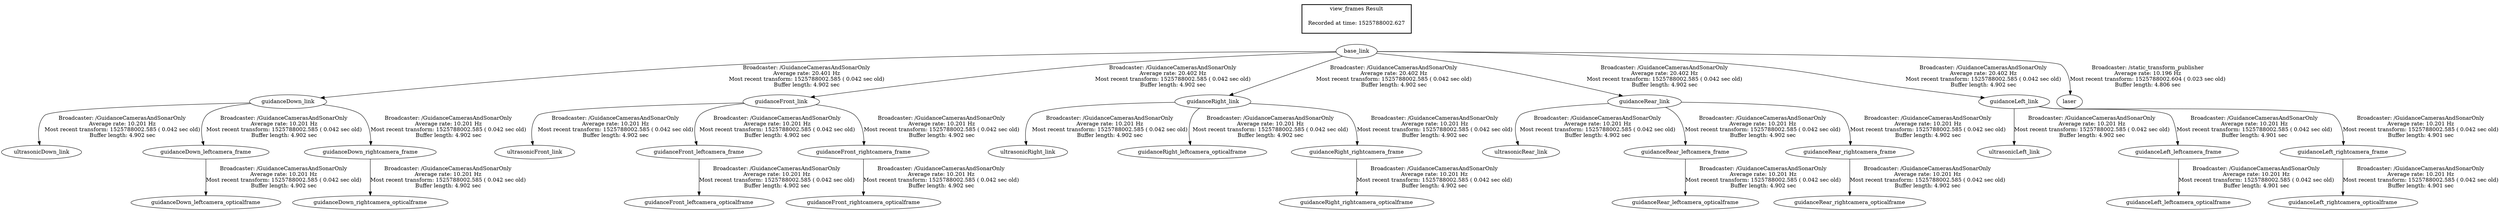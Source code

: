 digraph G {
"base_link" -> "guidanceDown_link"[label="Broadcaster: /GuidanceCamerasAndSonarOnly\nAverage rate: 20.401 Hz\nMost recent transform: 1525788002.585 ( 0.042 sec old)\nBuffer length: 4.902 sec\n"];
"guidanceDown_link" -> "ultrasonicDown_link"[label="Broadcaster: /GuidanceCamerasAndSonarOnly\nAverage rate: 10.201 Hz\nMost recent transform: 1525788002.585 ( 0.042 sec old)\nBuffer length: 4.902 sec\n"];
"guidanceDown_link" -> "guidanceDown_leftcamera_frame"[label="Broadcaster: /GuidanceCamerasAndSonarOnly\nAverage rate: 10.201 Hz\nMost recent transform: 1525788002.585 ( 0.042 sec old)\nBuffer length: 4.902 sec\n"];
"guidanceDown_leftcamera_frame" -> "guidanceDown_leftcamera_opticalframe"[label="Broadcaster: /GuidanceCamerasAndSonarOnly\nAverage rate: 10.201 Hz\nMost recent transform: 1525788002.585 ( 0.042 sec old)\nBuffer length: 4.902 sec\n"];
"guidanceDown_link" -> "guidanceDown_rightcamera_frame"[label="Broadcaster: /GuidanceCamerasAndSonarOnly\nAverage rate: 10.201 Hz\nMost recent transform: 1525788002.585 ( 0.042 sec old)\nBuffer length: 4.902 sec\n"];
"guidanceDown_rightcamera_frame" -> "guidanceDown_rightcamera_opticalframe"[label="Broadcaster: /GuidanceCamerasAndSonarOnly\nAverage rate: 10.201 Hz\nMost recent transform: 1525788002.585 ( 0.042 sec old)\nBuffer length: 4.902 sec\n"];
"base_link" -> "guidanceFront_link"[label="Broadcaster: /GuidanceCamerasAndSonarOnly\nAverage rate: 20.402 Hz\nMost recent transform: 1525788002.585 ( 0.042 sec old)\nBuffer length: 4.902 sec\n"];
"guidanceFront_link" -> "ultrasonicFront_link"[label="Broadcaster: /GuidanceCamerasAndSonarOnly\nAverage rate: 10.201 Hz\nMost recent transform: 1525788002.585 ( 0.042 sec old)\nBuffer length: 4.902 sec\n"];
"guidanceFront_link" -> "guidanceFront_leftcamera_frame"[label="Broadcaster: /GuidanceCamerasAndSonarOnly\nAverage rate: 10.201 Hz\nMost recent transform: 1525788002.585 ( 0.042 sec old)\nBuffer length: 4.902 sec\n"];
"guidanceFront_leftcamera_frame" -> "guidanceFront_leftcamera_opticalframe"[label="Broadcaster: /GuidanceCamerasAndSonarOnly\nAverage rate: 10.201 Hz\nMost recent transform: 1525788002.585 ( 0.042 sec old)\nBuffer length: 4.902 sec\n"];
"guidanceFront_link" -> "guidanceFront_rightcamera_frame"[label="Broadcaster: /GuidanceCamerasAndSonarOnly\nAverage rate: 10.201 Hz\nMost recent transform: 1525788002.585 ( 0.042 sec old)\nBuffer length: 4.902 sec\n"];
"guidanceFront_rightcamera_frame" -> "guidanceFront_rightcamera_opticalframe"[label="Broadcaster: /GuidanceCamerasAndSonarOnly\nAverage rate: 10.201 Hz\nMost recent transform: 1525788002.585 ( 0.042 sec old)\nBuffer length: 4.902 sec\n"];
"base_link" -> "guidanceRight_link"[label="Broadcaster: /GuidanceCamerasAndSonarOnly\nAverage rate: 20.402 Hz\nMost recent transform: 1525788002.585 ( 0.042 sec old)\nBuffer length: 4.902 sec\n"];
"guidanceRight_link" -> "ultrasonicRight_link"[label="Broadcaster: /GuidanceCamerasAndSonarOnly\nAverage rate: 10.201 Hz\nMost recent transform: 1525788002.585 ( 0.042 sec old)\nBuffer length: 4.902 sec\n"];
"guidanceRight_link" -> "guidanceRight_leftcamera_opticalframe"[label="Broadcaster: /GuidanceCamerasAndSonarOnly\nAverage rate: 10.201 Hz\nMost recent transform: 1525788002.585 ( 0.042 sec old)\nBuffer length: 4.902 sec\n"];
"guidanceRight_link" -> "guidanceRight_rightcamera_frame"[label="Broadcaster: /GuidanceCamerasAndSonarOnly\nAverage rate: 10.201 Hz\nMost recent transform: 1525788002.585 ( 0.042 sec old)\nBuffer length: 4.902 sec\n"];
"guidanceRight_rightcamera_frame" -> "guidanceRight_rightcamera_opticalframe"[label="Broadcaster: /GuidanceCamerasAndSonarOnly\nAverage rate: 10.201 Hz\nMost recent transform: 1525788002.585 ( 0.042 sec old)\nBuffer length: 4.902 sec\n"];
"base_link" -> "guidanceRear_link"[label="Broadcaster: /GuidanceCamerasAndSonarOnly\nAverage rate: 20.402 Hz\nMost recent transform: 1525788002.585 ( 0.042 sec old)\nBuffer length: 4.902 sec\n"];
"guidanceRear_link" -> "ultrasonicRear_link"[label="Broadcaster: /GuidanceCamerasAndSonarOnly\nAverage rate: 10.201 Hz\nMost recent transform: 1525788002.585 ( 0.042 sec old)\nBuffer length: 4.902 sec\n"];
"guidanceRear_link" -> "guidanceRear_leftcamera_frame"[label="Broadcaster: /GuidanceCamerasAndSonarOnly\nAverage rate: 10.201 Hz\nMost recent transform: 1525788002.585 ( 0.042 sec old)\nBuffer length: 4.902 sec\n"];
"guidanceRear_leftcamera_frame" -> "guidanceRear_leftcamera_opticalframe"[label="Broadcaster: /GuidanceCamerasAndSonarOnly\nAverage rate: 10.201 Hz\nMost recent transform: 1525788002.585 ( 0.042 sec old)\nBuffer length: 4.902 sec\n"];
"guidanceRear_link" -> "guidanceRear_rightcamera_frame"[label="Broadcaster: /GuidanceCamerasAndSonarOnly\nAverage rate: 10.201 Hz\nMost recent transform: 1525788002.585 ( 0.042 sec old)\nBuffer length: 4.902 sec\n"];
"guidanceRear_rightcamera_frame" -> "guidanceRear_rightcamera_opticalframe"[label="Broadcaster: /GuidanceCamerasAndSonarOnly\nAverage rate: 10.201 Hz\nMost recent transform: 1525788002.585 ( 0.042 sec old)\nBuffer length: 4.902 sec\n"];
"base_link" -> "guidanceLeft_link"[label="Broadcaster: /GuidanceCamerasAndSonarOnly\nAverage rate: 20.402 Hz\nMost recent transform: 1525788002.585 ( 0.042 sec old)\nBuffer length: 4.902 sec\n"];
"guidanceLeft_link" -> "ultrasonicLeft_link"[label="Broadcaster: /GuidanceCamerasAndSonarOnly\nAverage rate: 10.201 Hz\nMost recent transform: 1525788002.585 ( 0.042 sec old)\nBuffer length: 4.902 sec\n"];
"guidanceLeft_link" -> "guidanceLeft_leftcamera_frame"[label="Broadcaster: /GuidanceCamerasAndSonarOnly\nAverage rate: 10.201 Hz\nMost recent transform: 1525788002.585 ( 0.042 sec old)\nBuffer length: 4.901 sec\n"];
"guidanceLeft_leftcamera_frame" -> "guidanceLeft_leftcamera_opticalframe"[label="Broadcaster: /GuidanceCamerasAndSonarOnly\nAverage rate: 10.201 Hz\nMost recent transform: 1525788002.585 ( 0.042 sec old)\nBuffer length: 4.901 sec\n"];
"guidanceLeft_link" -> "guidanceLeft_rightcamera_frame"[label="Broadcaster: /GuidanceCamerasAndSonarOnly\nAverage rate: 10.201 Hz\nMost recent transform: 1525788002.585 ( 0.042 sec old)\nBuffer length: 4.901 sec\n"];
"guidanceLeft_rightcamera_frame" -> "guidanceLeft_rightcamera_opticalframe"[label="Broadcaster: /GuidanceCamerasAndSonarOnly\nAverage rate: 10.201 Hz\nMost recent transform: 1525788002.585 ( 0.042 sec old)\nBuffer length: 4.901 sec\n"];
"base_link" -> "laser"[label="Broadcaster: /static_transform_publisher\nAverage rate: 10.196 Hz\nMost recent transform: 1525788002.604 ( 0.023 sec old)\nBuffer length: 4.806 sec\n"];
edge [style=invis];
 subgraph cluster_legend { style=bold; color=black; label ="view_frames Result";
"Recorded at time: 1525788002.627"[ shape=plaintext ] ;
 }->"base_link";
}
